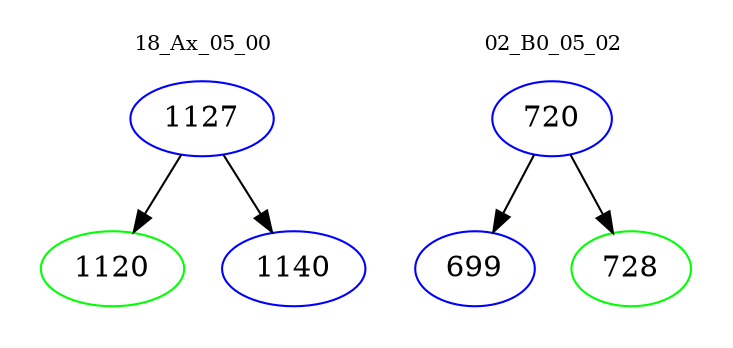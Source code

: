 digraph{
subgraph cluster_0 {
color = white
label = "18_Ax_05_00";
fontsize=10;
T0_1127 [label="1127", color="blue"]
T0_1127 -> T0_1120 [color="black"]
T0_1120 [label="1120", color="green"]
T0_1127 -> T0_1140 [color="black"]
T0_1140 [label="1140", color="blue"]
}
subgraph cluster_1 {
color = white
label = "02_B0_05_02";
fontsize=10;
T1_720 [label="720", color="blue"]
T1_720 -> T1_699 [color="black"]
T1_699 [label="699", color="blue"]
T1_720 -> T1_728 [color="black"]
T1_728 [label="728", color="green"]
}
}
